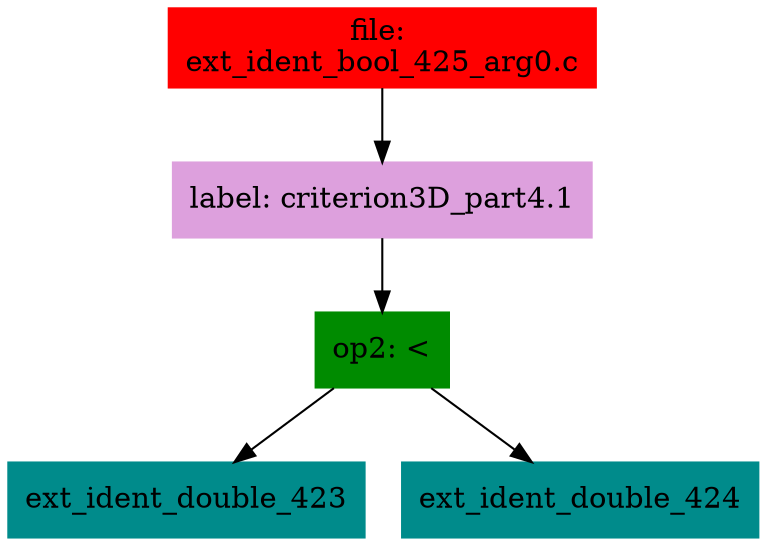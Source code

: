 digraph G {
node [shape=box]

0 [label="file: 
ext_ident_bool_425_arg0.c",color=red, style=filled]
1 [label="label: criterion3D_part4.1",color=plum, style=filled]
0 -> 1
2 [label="op2: <",color=green4, style=filled]
1 -> 2
3 [label="ext_ident_double_423",color=cyan4, style=filled]
2 -> 3
22 [label="ext_ident_double_424",color=cyan4, style=filled]
2 -> 22


}

